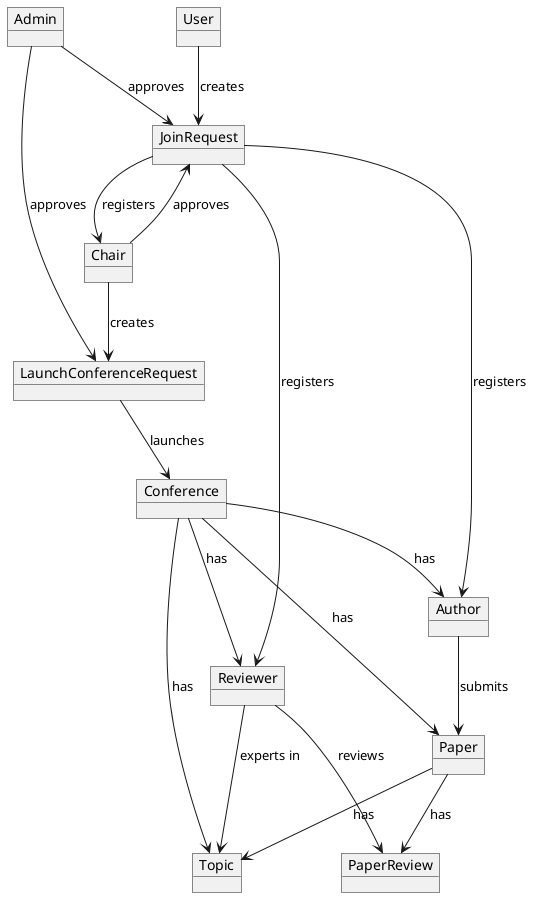 @startuml CMS Conceptual

object LaunchConferenceRequest
object Conference
object Reviewer

object User
object Admin
object Chair
object Author
object JoinRequest

object Topic

object Paper
object PaperReview

Chair --> LaunchConferenceRequest : "creates"
Admin --> LaunchConferenceRequest : "approves"
LaunchConferenceRequest --> Conference : "launches"
Conference --> Reviewer : "has"
Conference --> Author : "has"
Author --> Paper : "submits"
Conference --> Paper : "has"
Paper --> PaperReview : "has"
Reviewer --> PaperReview : "reviews"

Conference --> Topic : "has"
Paper --> Topic : "has"
Reviewer --> Topic : "experts in"

User --> JoinRequest : "creates"
JoinRequest --> Chair : "registers"
Chair --> JoinRequest : "approves"
Admin --> JoinRequest : "approves"
JoinRequest --> Author : "registers"
JoinRequest --> Reviewer: "registers"

@enduml